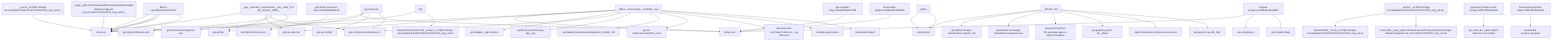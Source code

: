 graph TD
    app-mlperf-inference,d775cac873ee4231_(_cpp,_resnet50,_onnxruntime,_cpu,_valid,_r5.1-dev_default,_offline_) --> detect,os
    app-mlperf-inference,d775cac873ee4231_(_cpp,_resnet50,_onnxruntime,_cpu,_valid,_r5.1-dev_default,_offline_) --> get,sys-utils-mlc
    app-mlperf-inference,d775cac873ee4231_(_cpp,_resnet50,_onnxruntime,_cpu,_valid,_r5.1-dev_default,_offline_) --> get,python
    app-mlperf-inference,d775cac873ee4231_(_cpp,_resnet50,_onnxruntime,_cpu,_valid,_r5.1-dev_default,_offline_) --> get,mlcommons,inference,src
    get-mlperf-inference-utils,e341e5f86d8342e5 --> get,mlperf,inference,src
    app-mlperf-inference,d775cac873ee4231_(_cpp,_resnet50,_onnxruntime,_cpu,_valid,_r5.1-dev_default,_offline_) --> get,mlperf,inference,utils
    app-mlperf-inference,d775cac873ee4231_(_cpp,_resnet50,_onnxruntime,_cpu,_valid,_r5.1-dev_default,_offline_) --> get,dataset-aux,imagenet-aux
    app-mlperf-inference-mlcommons-cpp,bf62405e6c7a44bf_(_offline,_onnxruntime,_resnet50,_cpu_) --> detect,os
    detect-cpu,586c8a43320142f7 --> detect,os
    app-mlperf-inference-mlcommons-cpp,bf62405e6c7a44bf_(_offline,_onnxruntime,_resnet50,_cpu_) --> detect,cpu
    app-mlperf-inference-mlcommons-cpp,bf62405e6c7a44bf_(_offline,_onnxruntime,_resnet50,_cpu_) --> get,sys-utils-mlc
    app-mlperf-inference-mlcommons-cpp,bf62405e6c7a44bf_(_offline,_onnxruntime,_resnet50,_cpu_) --> get,loadgen,_wg-inference
    app-mlperf-inference-mlcommons-cpp,bf62405e6c7a44bf_(_offline,_onnxruntime,_resnet50,_cpu_) --> get,mlcommons,inference,src
    app-mlperf-inference-mlcommons-cpp,bf62405e6c7a44bf_(_offline,_onnxruntime,_resnet50,_cpu_) --> get,lib,onnxruntime,lang-cpp,_cpu
    get-preprocessed-dataset-imagenet,f259d490bbaf45f5_(_NCHW,_full_) --> get,python3
    get-dataset-imagenet-val,7afd58d287fe4f11_(_full_) --> detect,os
    download-file,9cdc8dc41aae437e_(_cmutil,_url.https://image-net.org/data/ILSVRC/2012/ILSVRC2012_img_val.tar_) --> detect,os
    download-and-extract,c67e81a4ce2649f5_(_extract,_url.https://image-net.org/data/ILSVRC/2012/ILSVRC2012_img_val.tar_) --> download,file,_cmutil,_url.https://image-net.org/data/ILSVRC/2012/ILSVRC2012_img_val.tar
    extract-file,3f0b76219d004817_(_keep,_path./home/mlcuser/MLC/repos/local/cache/get-dataset-imagenet-val_b7cce3cf/ILSVRC2012_img_val.tar_) --> detect,os
    download-and-extract,c67e81a4ce2649f5_(_extract,_url.https://image-net.org/data/ILSVRC/2012/ILSVRC2012_img_val.tar_) --> extract,file,_keep,_path./home/mlcuser/MLC/repos/local/cache/get-dataset-imagenet-val_b7cce3cf/ILSVRC2012_img_val.tar
    get-dataset-imagenet-val,7afd58d287fe4f11_(_full_) --> download-and-extract,file,_extract,_url.https://image-net.org/data/ILSVRC/2012/ILSVRC2012_img_val.tar
    get-preprocessed-dataset-imagenet,f259d490bbaf45f5_(_NCHW,_full_) --> get,dataset,image-classification,original,_full
    get-preprocessed-dataset-imagenet,f259d490bbaf45f5_(_NCHW,_full_) --> get,dataset-aux,image-classification,imagenet-aux
    get-generic-python-lib,94b62a682bc44791_(_package.opencv-python-headless_) --> get,python3
    get-preprocessed-dataset-imagenet,f259d490bbaf45f5_(_NCHW,_full_) --> get,generic-python-lib,_package.opencv-python-headless
    get-generic-python-lib,94b62a682bc44791_(_pillow_) --> get,python3
    get-preprocessed-dataset-imagenet,f259d490bbaf45f5_(_NCHW,_full_) --> get,generic-python-lib,_pillow
    get-preprocessed-dataset-imagenet,f259d490bbaf45f5_(_NCHW,_full_) --> mlperf,mlcommons,inference,source,src
    get-preprocessed-dataset-imagenet,f259d490bbaf45f5_(_NCHW,_full_) --> get,generic-sys-util,_libgl
    app-mlperf-inference-mlcommons-cpp,bf62405e6c7a44bf_(_offline,_onnxruntime,_resnet50,_cpu_) --> get,dataset,preprocessed,imagenet,_NCHW,_full
    app-mlperf-inference-mlcommons-cpp,bf62405e6c7a44bf_(_offline,_onnxruntime,_resnet50,_cpu_) --> get,ml-model,raw,resnet50,_onnx
    generate-mlperf-inference-user-conf,3af4475745964b93_(_wg-inference_) --> detect,os
    detect-cpu,586c8a43320142f7 --> detect,os
    generate-mlperf-inference-user-conf,3af4475745964b93_(_wg-inference_) --> detect,cpu
    generate-mlperf-inference-user-conf,3af4475745964b93_(_wg-inference_) --> get,python
    get-mlperf-inference-sut-configs,c2fbf72009e2445b --> get,cache,dir,_name.mlperf-inference-sut-configs
    generate-mlperf-inference-user-conf,3af4475745964b93_(_wg-inference_) --> get,sut,configs
    generate-mlperf-inference-user-conf,3af4475745964b93_(_wg-inference_) --> get,mlcommons,inference,src
    app-mlperf-inference-mlcommons-cpp,bf62405e6c7a44bf_(_offline,_onnxruntime,_resnet50,_cpu_) --> generate,user-conf,mlperf,inference,_wg-inference
    detect-cpu,586c8a43320142f7 --> detect,os
    compile-program,c05042ba005a4bfa --> detect,cpu
    compile-program,c05042ba005a4bfa --> get,compiler,gcc
    detect-cpu,586c8a43320142f7 --> detect,os
    get-compiler-flags,31be8b74a69742f8 --> detect,cpu
    compile-program,c05042ba005a4bfa --> get,compiler-flags
    app-mlperf-inference-mlcommons-cpp,bf62405e6c7a44bf_(_offline,_onnxruntime,_resnet50,_cpu_) --> compile,cpp-program
    detect-cpu,586c8a43320142f7 --> detect,os
    benchmark-program,19f369ef47084895 --> detect,cpu
    benchmark-program-mlperf,cfff0132a8aa4018 --> benchmark-program,program
    app-mlperf-inference-mlcommons-cpp,bf62405e6c7a44bf_(_offline,_onnxruntime,_resnet50,_cpu_) --> benchmark-mlperf
